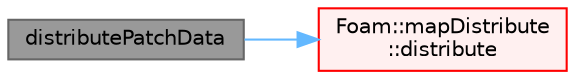 digraph "distributePatchData"
{
 // LATEX_PDF_SIZE
  bgcolor="transparent";
  edge [fontname=Helvetica,fontsize=10,labelfontname=Helvetica,labelfontsize=10];
  node [fontname=Helvetica,fontsize=10,shape=box,height=0.2,width=0.4];
  rankdir="LR";
  Node1 [id="Node000001",label="distributePatchData",height=0.2,width=0.4,color="gray40", fillcolor="grey60", style="filled", fontcolor="black",tooltip=" "];
  Node1 -> Node2 [id="edge1_Node000001_Node000002",color="steelblue1",style="solid",tooltip=" "];
  Node2 [id="Node000002",label="Foam::mapDistribute\l::distribute",height=0.2,width=0.4,color="red", fillcolor="#FFF0F0", style="filled",URL="$classFoam_1_1mapDistribute.html#a93e1a643307eb8869f583019ca92cec2",tooltip=" "];
}
